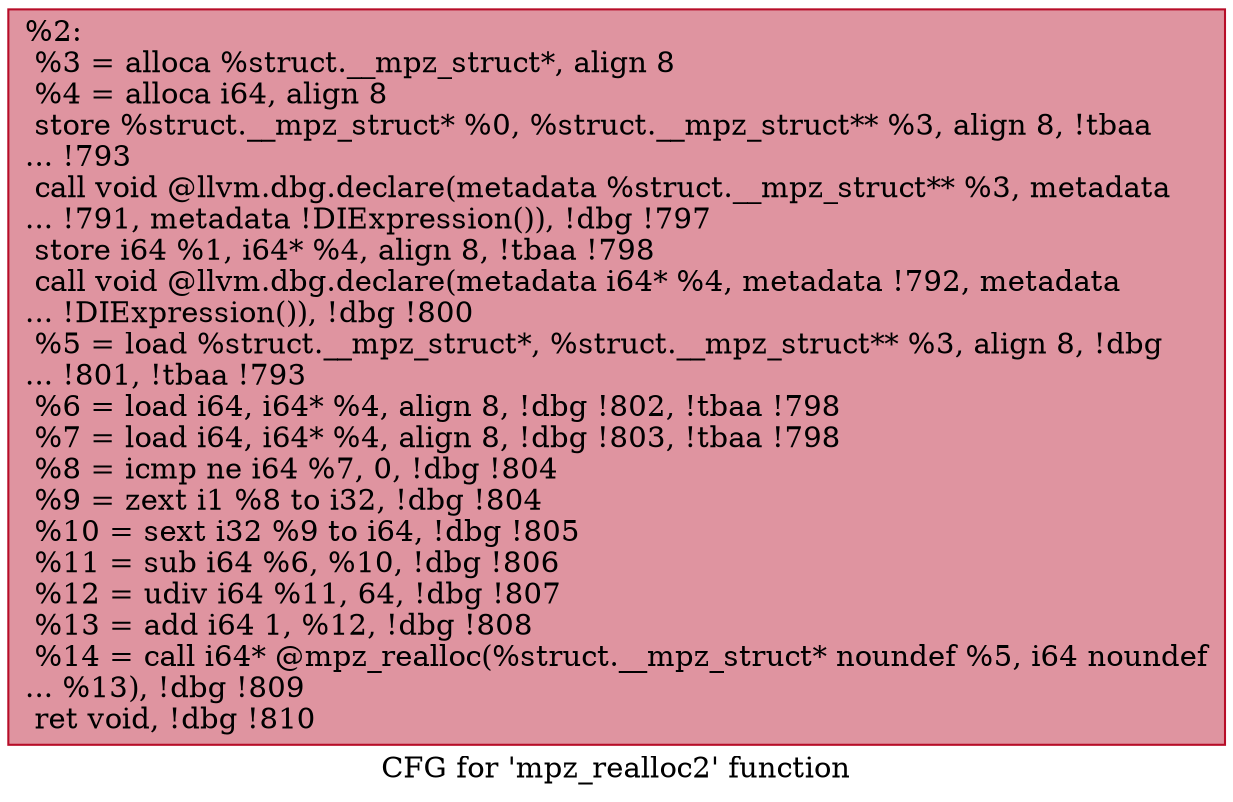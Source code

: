 digraph "CFG for 'mpz_realloc2' function" {
	label="CFG for 'mpz_realloc2' function";

	Node0x2658180 [shape=record,color="#b70d28ff", style=filled, fillcolor="#b70d2870",label="{%2:\l  %3 = alloca %struct.__mpz_struct*, align 8\l  %4 = alloca i64, align 8\l  store %struct.__mpz_struct* %0, %struct.__mpz_struct** %3, align 8, !tbaa\l... !793\l  call void @llvm.dbg.declare(metadata %struct.__mpz_struct** %3, metadata\l... !791, metadata !DIExpression()), !dbg !797\l  store i64 %1, i64* %4, align 8, !tbaa !798\l  call void @llvm.dbg.declare(metadata i64* %4, metadata !792, metadata\l... !DIExpression()), !dbg !800\l  %5 = load %struct.__mpz_struct*, %struct.__mpz_struct** %3, align 8, !dbg\l... !801, !tbaa !793\l  %6 = load i64, i64* %4, align 8, !dbg !802, !tbaa !798\l  %7 = load i64, i64* %4, align 8, !dbg !803, !tbaa !798\l  %8 = icmp ne i64 %7, 0, !dbg !804\l  %9 = zext i1 %8 to i32, !dbg !804\l  %10 = sext i32 %9 to i64, !dbg !805\l  %11 = sub i64 %6, %10, !dbg !806\l  %12 = udiv i64 %11, 64, !dbg !807\l  %13 = add i64 1, %12, !dbg !808\l  %14 = call i64* @mpz_realloc(%struct.__mpz_struct* noundef %5, i64 noundef\l... %13), !dbg !809\l  ret void, !dbg !810\l}"];
}
